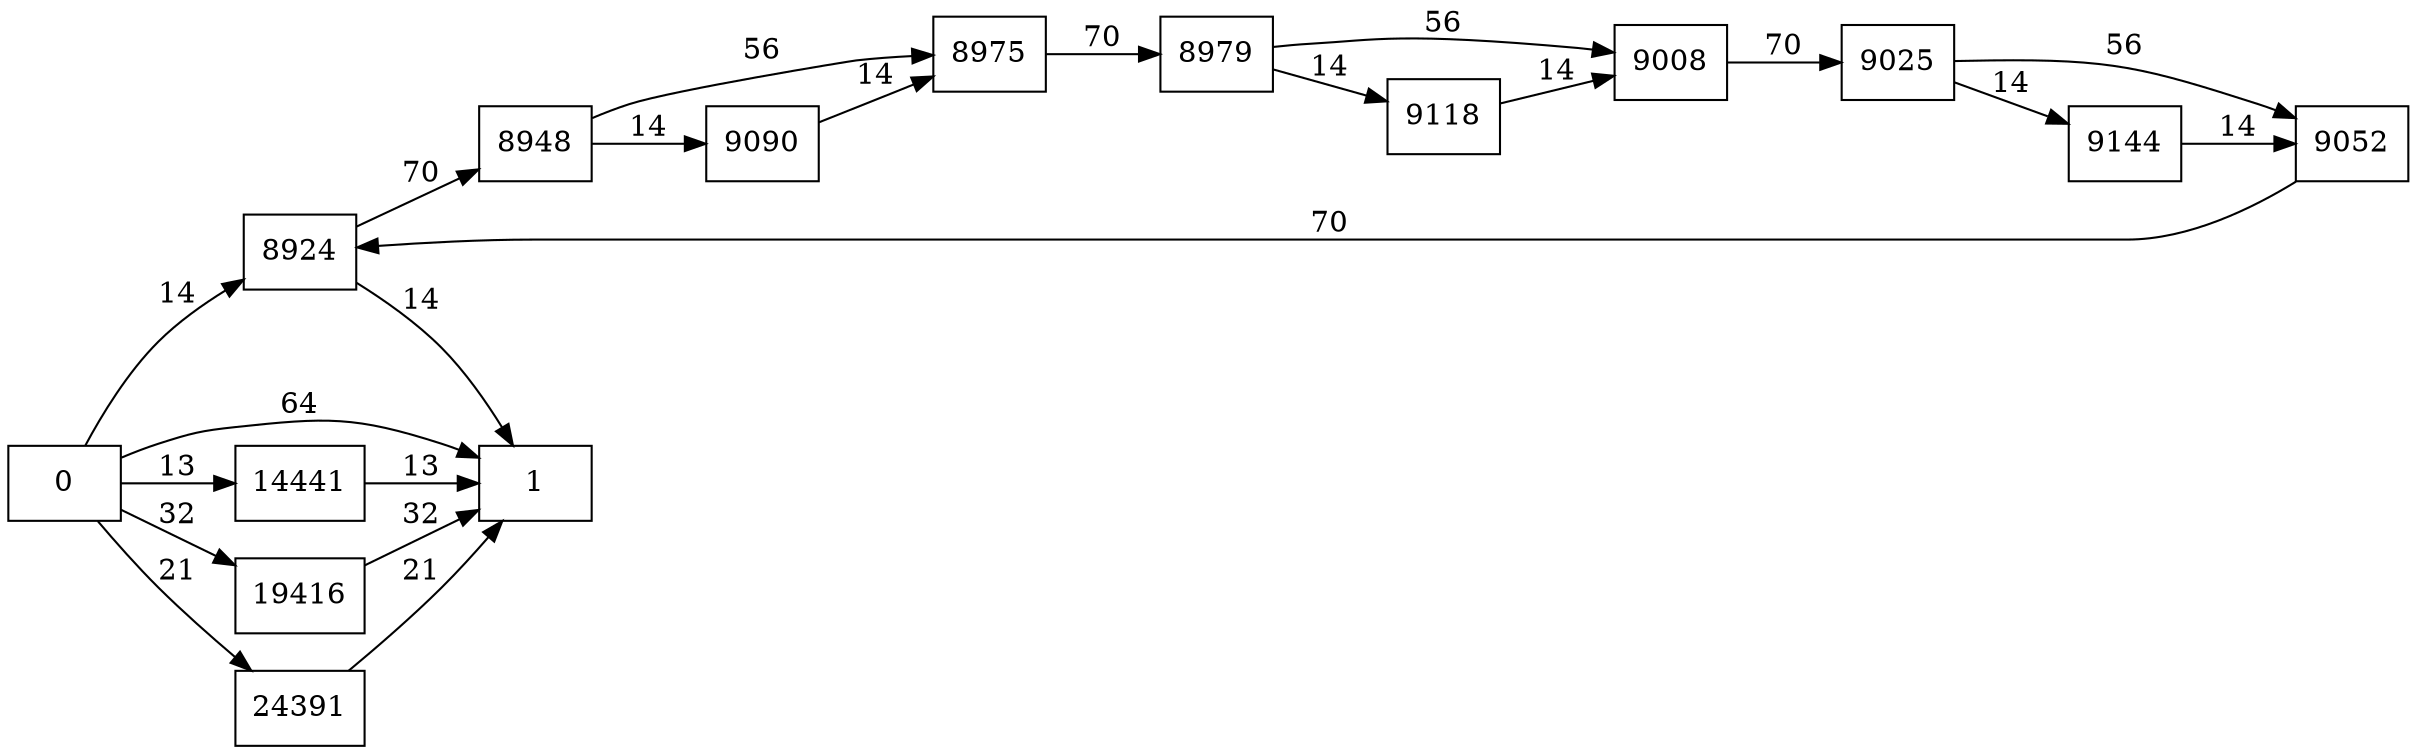 digraph {
	graph [rankdir=LR]
	node [shape=rectangle]
	8924 -> 8948 [label=70]
	8924 -> 1 [label=14]
	8948 -> 8975 [label=56]
	8948 -> 9090 [label=14]
	8975 -> 8979 [label=70]
	8979 -> 9008 [label=56]
	8979 -> 9118 [label=14]
	9008 -> 9025 [label=70]
	9025 -> 9052 [label=56]
	9025 -> 9144 [label=14]
	9052 -> 8924 [label=70]
	9090 -> 8975 [label=14]
	9118 -> 9008 [label=14]
	9144 -> 9052 [label=14]
	14441 -> 1 [label=13]
	19416 -> 1 [label=32]
	24391 -> 1 [label=21]
	0 -> 1 [label=64]
	0 -> 8924 [label=14]
	0 -> 14441 [label=13]
	0 -> 19416 [label=32]
	0 -> 24391 [label=21]
}
